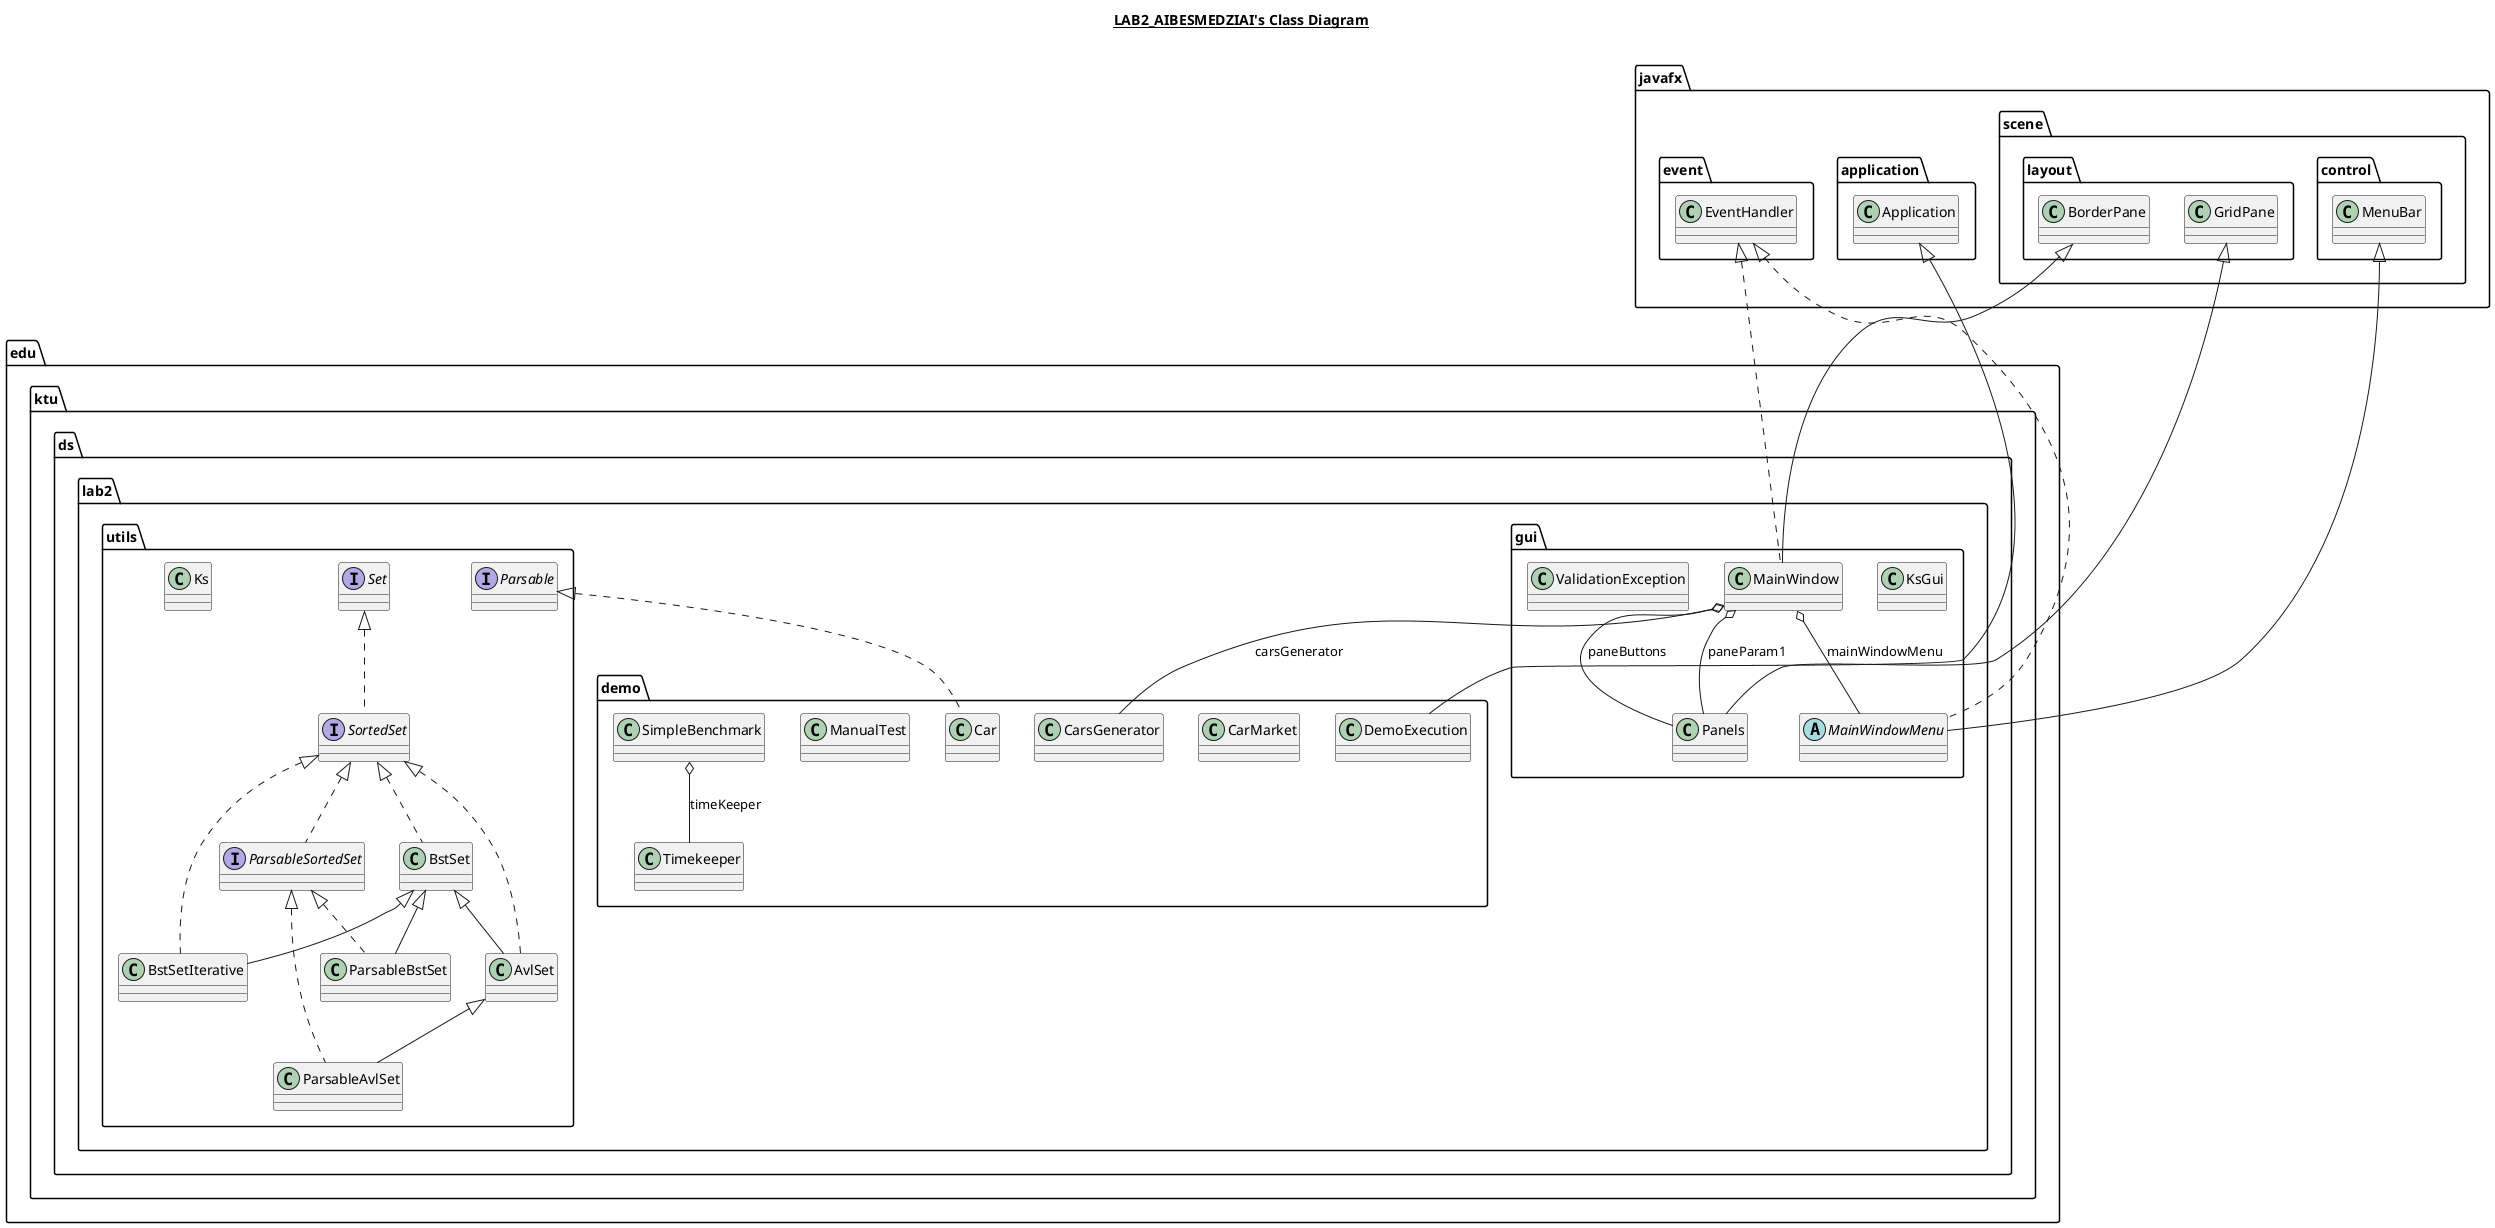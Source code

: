 @startuml

title __LAB2_AIBESMEDZIAI's Class Diagram__\n

  namespace edu.ktu.ds.lab2.demo {
    class edu.ktu.ds.lab2.demo.Car {
    }
  }
  

  namespace edu.ktu.ds.lab2.demo {
    class edu.ktu.ds.lab2.demo.CarMarket {
    }
  }
  

  namespace edu.ktu.ds.lab2.demo {
    class edu.ktu.ds.lab2.demo.CarsGenerator {
    }
  }
  

  namespace edu.ktu.ds.lab2.demo {
    class edu.ktu.ds.lab2.demo.DemoExecution {
    }
  }
  

  namespace edu.ktu.ds.lab2.demo {
    class edu.ktu.ds.lab2.demo.ManualTest {
    }
  }
  

  namespace edu.ktu.ds.lab2.demo {
    class edu.ktu.ds.lab2.demo.SimpleBenchmark {
    }
  }
  

  namespace edu.ktu.ds.lab2.demo {
    class edu.ktu.ds.lab2.demo.Timekeeper {
    }
  }
  

  namespace edu.ktu.ds.lab2.gui {
    class edu.ktu.ds.lab2.gui.KsGui {
    }
  }
  

  namespace edu.ktu.ds.lab2.gui {
    class edu.ktu.ds.lab2.gui.MainWindow {
    }
  }
  

  namespace edu.ktu.ds.lab2.gui {
    abstract class edu.ktu.ds.lab2.gui.MainWindowMenu {
    }
  }
  

  namespace edu.ktu.ds.lab2.gui {
    class edu.ktu.ds.lab2.gui.Panels {
    }
  }
  

  namespace edu.ktu.ds.lab2.gui {
    class edu.ktu.ds.lab2.gui.ValidationException {
    }
  }
  

  namespace edu.ktu.ds.lab2.utils {
    class edu.ktu.ds.lab2.utils.AvlSet {
    }
  }
  

  namespace edu.ktu.ds.lab2.utils {
    class edu.ktu.ds.lab2.utils.BstSet {
    }
  }
  

  namespace edu.ktu.ds.lab2.utils {
    class edu.ktu.ds.lab2.utils.BstSetIterative {
    }
  }
  

  namespace edu.ktu.ds.lab2.utils {
    class edu.ktu.ds.lab2.utils.Ks {
    }
  }
  

  namespace edu.ktu.ds.lab2.utils {
    interface edu.ktu.ds.lab2.utils.Parsable {
    }
  }
  

  namespace edu.ktu.ds.lab2.utils {
    class edu.ktu.ds.lab2.utils.ParsableAvlSet {
    }
  }
  

  namespace edu.ktu.ds.lab2.utils {
    class edu.ktu.ds.lab2.utils.ParsableBstSet {
    }
  }
  

  namespace edu.ktu.ds.lab2.utils {
    interface edu.ktu.ds.lab2.utils.ParsableSortedSet {
    }
  }
  

  namespace edu.ktu.ds.lab2.utils {
    interface edu.ktu.ds.lab2.utils.Set {
    }
  }
  

  namespace edu.ktu.ds.lab2.utils {
    interface edu.ktu.ds.lab2.utils.SortedSet {
    }
  }
  

  edu.ktu.ds.lab2.demo.Car .up.|> edu.ktu.ds.lab2.utils.Parsable
  edu.ktu.ds.lab2.demo.DemoExecution -up-|> javafx.application.Application
  edu.ktu.ds.lab2.demo.SimpleBenchmark o-- edu.ktu.ds.lab2.demo.Timekeeper : timeKeeper
  edu.ktu.ds.lab2.gui.MainWindow .up.|> javafx.event.EventHandler
  edu.ktu.ds.lab2.gui.MainWindow -up-|> javafx.scene.layout.BorderPane
  edu.ktu.ds.lab2.gui.MainWindow o-- edu.ktu.ds.lab2.demo.CarsGenerator : carsGenerator
  edu.ktu.ds.lab2.gui.MainWindow o-- edu.ktu.ds.lab2.gui.MainWindowMenu : mainWindowMenu
  edu.ktu.ds.lab2.gui.MainWindow o-- edu.ktu.ds.lab2.gui.Panels : paneButtons
  edu.ktu.ds.lab2.gui.MainWindow o-- edu.ktu.ds.lab2.gui.Panels : paneParam1
  edu.ktu.ds.lab2.gui.MainWindowMenu .up.|> javafx.event.EventHandler
  edu.ktu.ds.lab2.gui.MainWindowMenu -up-|> javafx.scene.control.MenuBar
  edu.ktu.ds.lab2.gui.Panels -up-|> javafx.scene.layout.GridPane
  edu.ktu.ds.lab2.utils.AvlSet .up.|> edu.ktu.ds.lab2.utils.SortedSet
  edu.ktu.ds.lab2.utils.AvlSet -up-|> edu.ktu.ds.lab2.utils.BstSet
  edu.ktu.ds.lab2.utils.BstSet .up.|> edu.ktu.ds.lab2.utils.SortedSet
  edu.ktu.ds.lab2.utils.SortedSet .up.|> edu.ktu.ds.lab2.utils.Set
  edu.ktu.ds.lab2.utils.BstSetIterative .up.|> edu.ktu.ds.lab2.utils.SortedSet
  edu.ktu.ds.lab2.utils.BstSetIterative -up-|> edu.ktu.ds.lab2.utils.BstSet
  edu.ktu.ds.lab2.utils.ParsableAvlSet .up.|> edu.ktu.ds.lab2.utils.ParsableSortedSet
  edu.ktu.ds.lab2.utils.ParsableAvlSet -up-|> edu.ktu.ds.lab2.utils.AvlSet
  edu.ktu.ds.lab2.utils.ParsableBstSet .up.|> edu.ktu.ds.lab2.utils.ParsableSortedSet
  edu.ktu.ds.lab2.utils.ParsableSortedSet .up.|> edu.ktu.ds.lab2.utils.SortedSet
  edu.ktu.ds.lab2.utils.ParsableBstSet -up-|> edu.ktu.ds.lab2.utils.BstSet

@enduml
